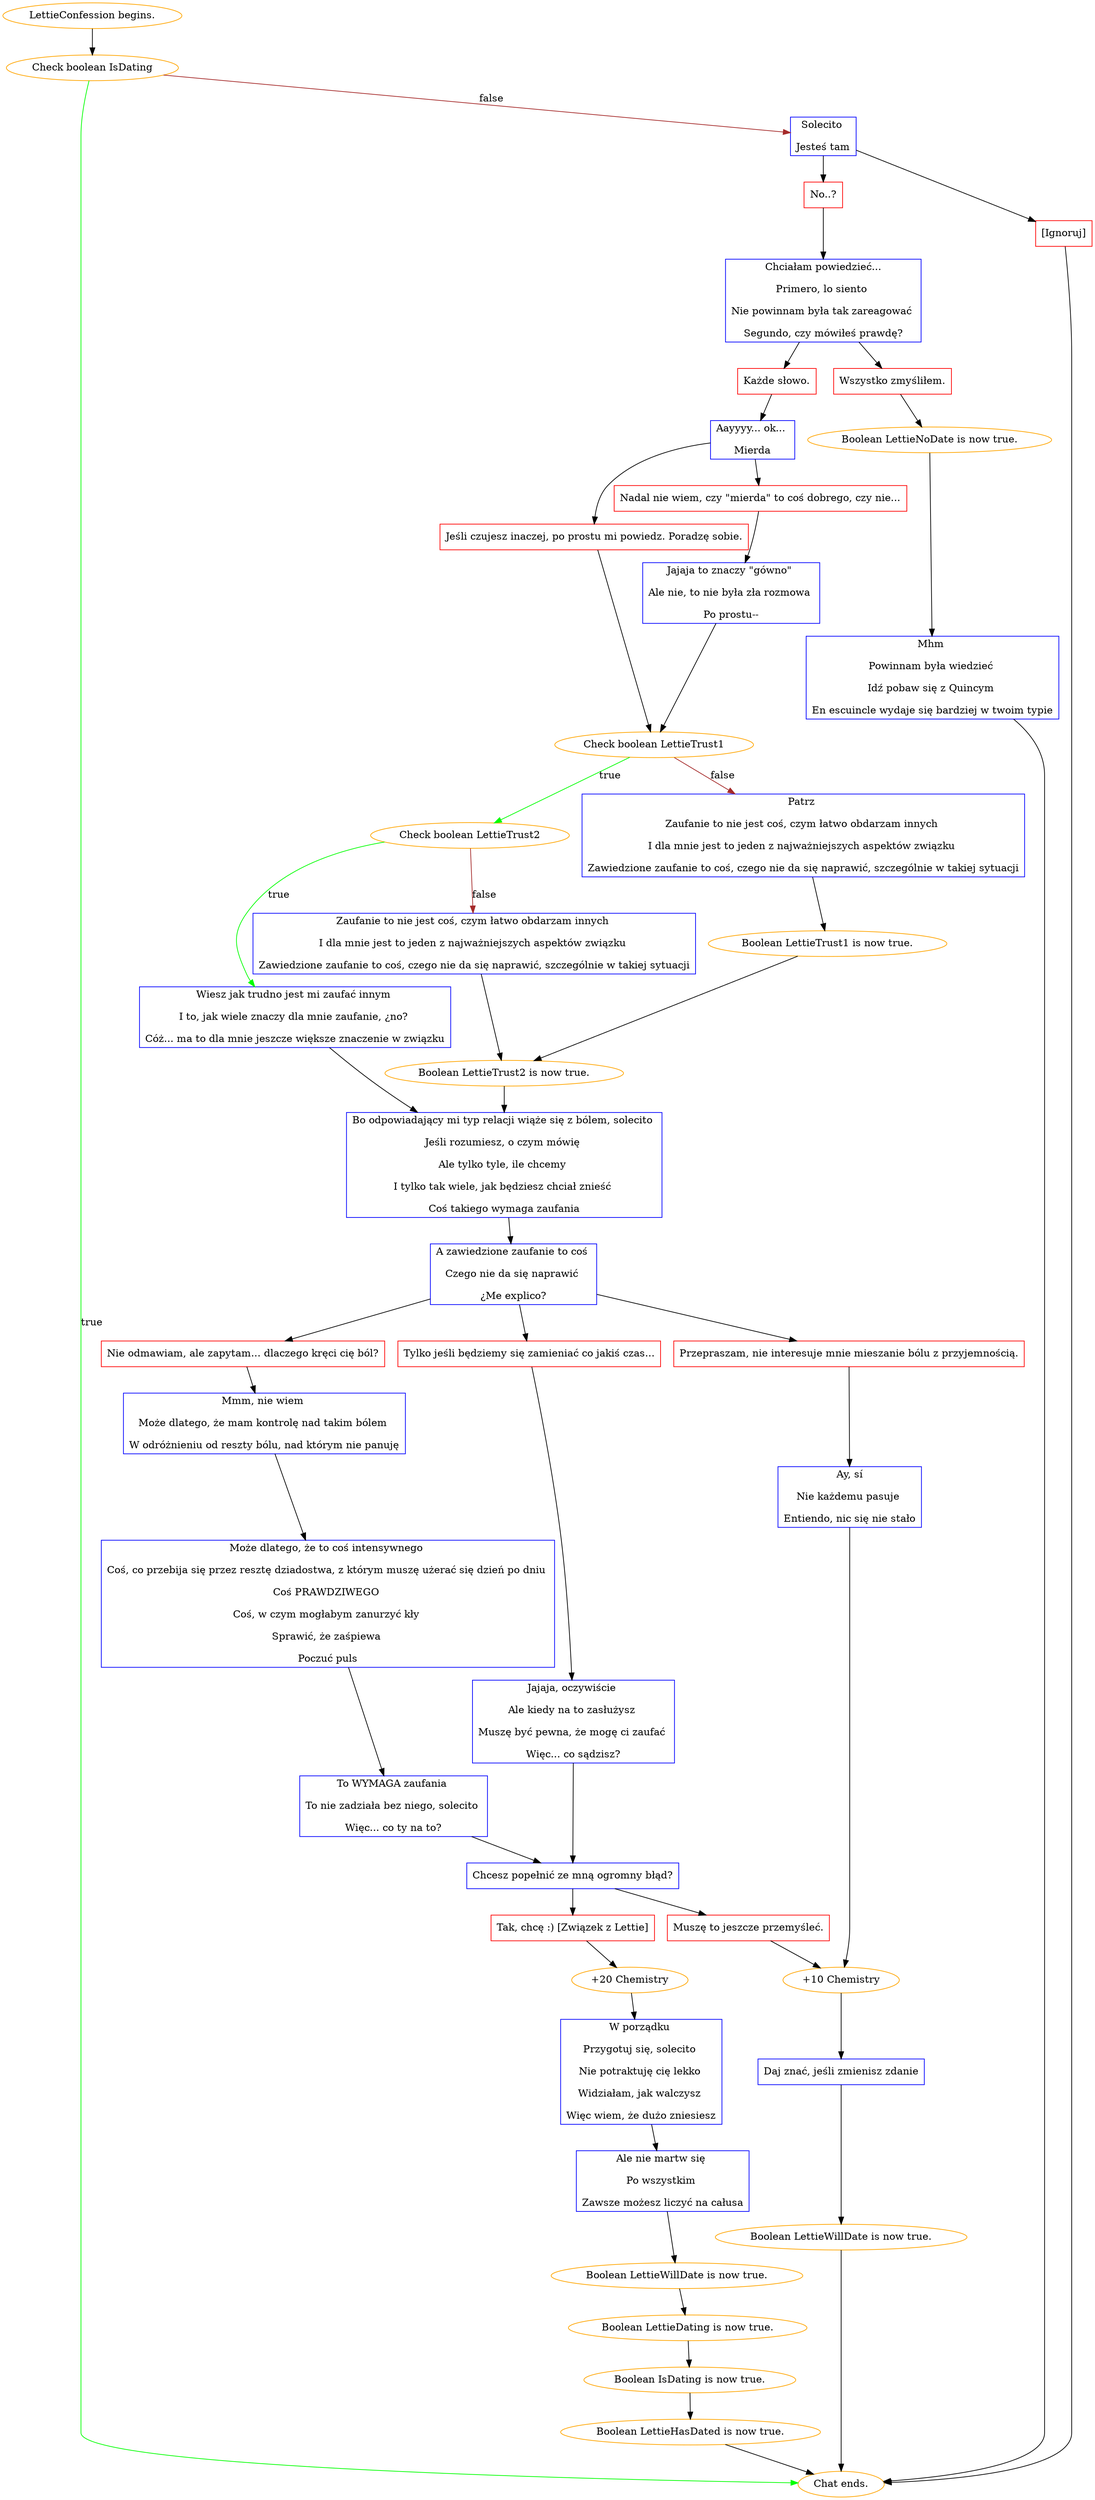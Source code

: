 digraph {
	"LettieConfession begins." [color=orange];
		"LettieConfession begins." -> j3507132931;
	j3507132931 [label="Check boolean IsDating",color=orange];
		j3507132931 -> "Chat ends." [label=true,color=green];
		j3507132931 -> j1618755449 [label=false,color=brown];
	"Chat ends." [color=orange];
	j1618755449 [label="Solecito 
Jesteś tam",shape=box,color=blue];
		j1618755449 -> j3074683132;
		j1618755449 -> j3747364732;
	j3074683132 [label="No..?",shape=box,color=red];
		j3074683132 -> j643680000;
	j3747364732 [label="[Ignoruj]",shape=box,color=red];
		j3747364732 -> "Chat ends.";
	j643680000 [label="Chciałam powiedzieć...
Primero, lo siento 
Nie powinnam była tak zareagować 
Segundo, czy mówiłeś prawdę?",shape=box,color=blue];
		j643680000 -> j2792032205;
		j643680000 -> j410888075;
	j2792032205 [label="Każde słowo.",shape=box,color=red];
		j2792032205 -> j3748077816;
	j410888075 [label="Wszystko zmyśliłem.",shape=box,color=red];
		j410888075 -> j1924291307;
	j3748077816 [label="Aayyyy... ok... 
Mierda",shape=box,color=blue];
		j3748077816 -> j2424078914;
		j3748077816 -> j555751542;
	j1924291307 [label="Boolean LettieNoDate is now true.",color=orange];
		j1924291307 -> j3440919136;
	j2424078914 [label="Jeśli czujesz inaczej, po prostu mi powiedz. Poradzę sobie.",shape=box,color=red];
		j2424078914 -> j2720179985;
	j555751542 [label="Nadal nie wiem, czy \"mierda\" to coś dobrego, czy nie...",shape=box,color=red];
		j555751542 -> j3081185308;
	j3440919136 [label="Mhm 
Powinnam była wiedzieć 
Idź pobaw się z Quincym 
En escuincle wydaje się bardziej w twoim typie",shape=box,color=blue];
		j3440919136 -> "Chat ends.";
	j2720179985 [label="Check boolean LettieTrust1",color=orange];
		j2720179985 -> j675720518 [label=true,color=green];
		j2720179985 -> j1967257238 [label=false,color=brown];
	j3081185308 [label="Jajaja to znaczy \"gówno\" 
Ale nie, to nie była zła rozmowa 
Po prostu--",shape=box,color=blue];
		j3081185308 -> j2720179985;
	j675720518 [label="Check boolean LettieTrust2",color=orange];
		j675720518 -> j1995338884 [label=true,color=green];
		j675720518 -> j4123129705 [label=false,color=brown];
	j1967257238 [label="Patrz 
Zaufanie to nie jest coś, czym łatwo obdarzam innych 
I dla mnie jest to jeden z najważniejszych aspektów związku 
Zawiedzione zaufanie to coś, czego nie da się naprawić, szczególnie w takiej sytuacji",shape=box,color=blue];
		j1967257238 -> j1272635645;
	j1995338884 [label="Wiesz jak trudno jest mi zaufać innym 
I to, jak wiele znaczy dla mnie zaufanie, ¿no? 
Cóż... ma to dla mnie jeszcze większe znaczenie w związku",shape=box,color=blue];
		j1995338884 -> j3157702570;
	j4123129705 [label="Zaufanie to nie jest coś, czym łatwo obdarzam innych 
I dla mnie jest to jeden z najważniejszych aspektów związku 
Zawiedzione zaufanie to coś, czego nie da się naprawić, szczególnie w takiej sytuacji",shape=box,color=blue];
		j4123129705 -> j169174443;
	j1272635645 [label="Boolean LettieTrust1 is now true.",color=orange];
		j1272635645 -> j169174443;
	j3157702570 [label="Bo odpowiadający mi typ relacji wiąże się z bólem, solecito 
Jeśli rozumiesz, o czym mówię 
Ale tylko tyle, ile chcemy 
I tylko tak wiele, jak będziesz chciał znieść 
Coś takiego wymaga zaufania",shape=box,color=blue];
		j3157702570 -> j2870133266;
	j169174443 [label="Boolean LettieTrust2 is now true.",color=orange];
		j169174443 -> j3157702570;
	j2870133266 [label="A zawiedzione zaufanie to coś 
Czego nie da się naprawić 
¿Me explico?",shape=box,color=blue];
		j2870133266 -> j2511720433;
		j2870133266 -> j3992987861;
		j2870133266 -> j1423990417;
	j2511720433 [label="Nie odmawiam, ale zapytam... dlaczego kręci cię ból?",shape=box,color=red];
		j2511720433 -> j4025956067;
	j3992987861 [label="Tylko jeśli będziemy się zamieniać co jakiś czas...",shape=box,color=red];
		j3992987861 -> j2865259589;
	j1423990417 [label="Przepraszam, nie interesuje mnie mieszanie bólu z przyjemnością.",shape=box,color=red];
		j1423990417 -> j2404159566;
	j4025956067 [label="Mmm, nie wiem 
Może dlatego, że mam kontrolę nad takim bólem 
W odróżnieniu od reszty bólu, nad którym nie panuję",shape=box,color=blue];
		j4025956067 -> j1416888164;
	j2865259589 [label="Jajaja, oczywiście 
Ale kiedy na to zasłużysz 
Muszę być pewna, że mogę ci zaufać 
Więc... co sądzisz?",shape=box,color=blue];
		j2865259589 -> j92917614;
	j2404159566 [label="Ay, sí
Nie każdemu pasuje 
Entiendo, nic się nie stało",shape=box,color=blue];
		j2404159566 -> j561079736;
	j1416888164 [label="Może dlatego, że to coś intensywnego 
Coś, co przebija się przez resztę dziadostwa, z którym muszę użerać się dzień po dniu 
Coś PRAWDZIWEGO 
Coś, w czym mogłabym zanurzyć kły 
Sprawić, że zaśpiewa 
Poczuć puls",shape=box,color=blue];
		j1416888164 -> j3000295996;
	j92917614 [label="Chcesz popełnić ze mną ogromny błąd?",shape=box,color=blue];
		j92917614 -> j2229326512;
		j92917614 -> j844150069;
	j561079736 [label="+10 Chemistry",color=orange];
		j561079736 -> j1909456949;
	j3000295996 [label="To WYMAGA zaufania 
To nie zadziała bez niego, solecito 
Więc... co ty na to?",shape=box,color=blue];
		j3000295996 -> j92917614;
	j2229326512 [label="Tak, chcę :) [Związek z Lettie]",shape=box,color=red];
		j2229326512 -> j3126854709;
	j844150069 [label="Muszę to jeszcze przemyśleć.",shape=box,color=red];
		j844150069 -> j561079736;
	j1909456949 [label="Daj znać, jeśli zmienisz zdanie",shape=box,color=blue];
		j1909456949 -> j2129367046;
	j3126854709 [label="+20 Chemistry",color=orange];
		j3126854709 -> j187612937;
	j2129367046 [label="Boolean LettieWillDate is now true.",color=orange];
		j2129367046 -> "Chat ends.";
	j187612937 [label="W porządku 
Przygotuj się, solecito 
Nie potraktuję cię lekko 
Widziałam, jak walczysz 
Więc wiem, że dużo zniesiesz",shape=box,color=blue];
		j187612937 -> j2400893434;
	j2400893434 [label="Ale nie martw się 
Po wszystkim 
Zawsze możesz liczyć na całusa",shape=box,color=blue];
		j2400893434 -> j1300785588;
	j1300785588 [label="Boolean LettieWillDate is now true.",color=orange];
		j1300785588 -> j702074970;
	j702074970 [label="Boolean LettieDating is now true.",color=orange];
		j702074970 -> j938814249;
	j938814249 [label="Boolean IsDating is now true.",color=orange];
		j938814249 -> j3003494003;
	j3003494003 [label="Boolean LettieHasDated is now true.",color=orange];
		j3003494003 -> "Chat ends.";
}